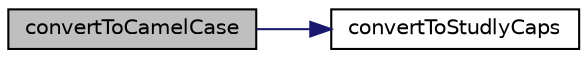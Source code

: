 digraph "convertToCamelCase"
{
  edge [fontname="Helvetica",fontsize="10",labelfontname="Helvetica",labelfontsize="10"];
  node [fontname="Helvetica",fontsize="10",shape=record];
  rankdir="LR";
  Node9 [label="convertToCamelCase",height=0.2,width=0.4,color="black", fillcolor="grey75", style="filled", fontcolor="black"];
  Node9 -> Node10 [color="midnightblue",fontsize="10",style="solid",fontname="Helvetica"];
  Node10 [label="convertToStudlyCaps",height=0.2,width=0.4,color="black", fillcolor="white", style="filled",URL="$class_zest_1_1_component_1_1_component.html#a6201cf73444ddfadfca25d437f49fd1b"];
}
